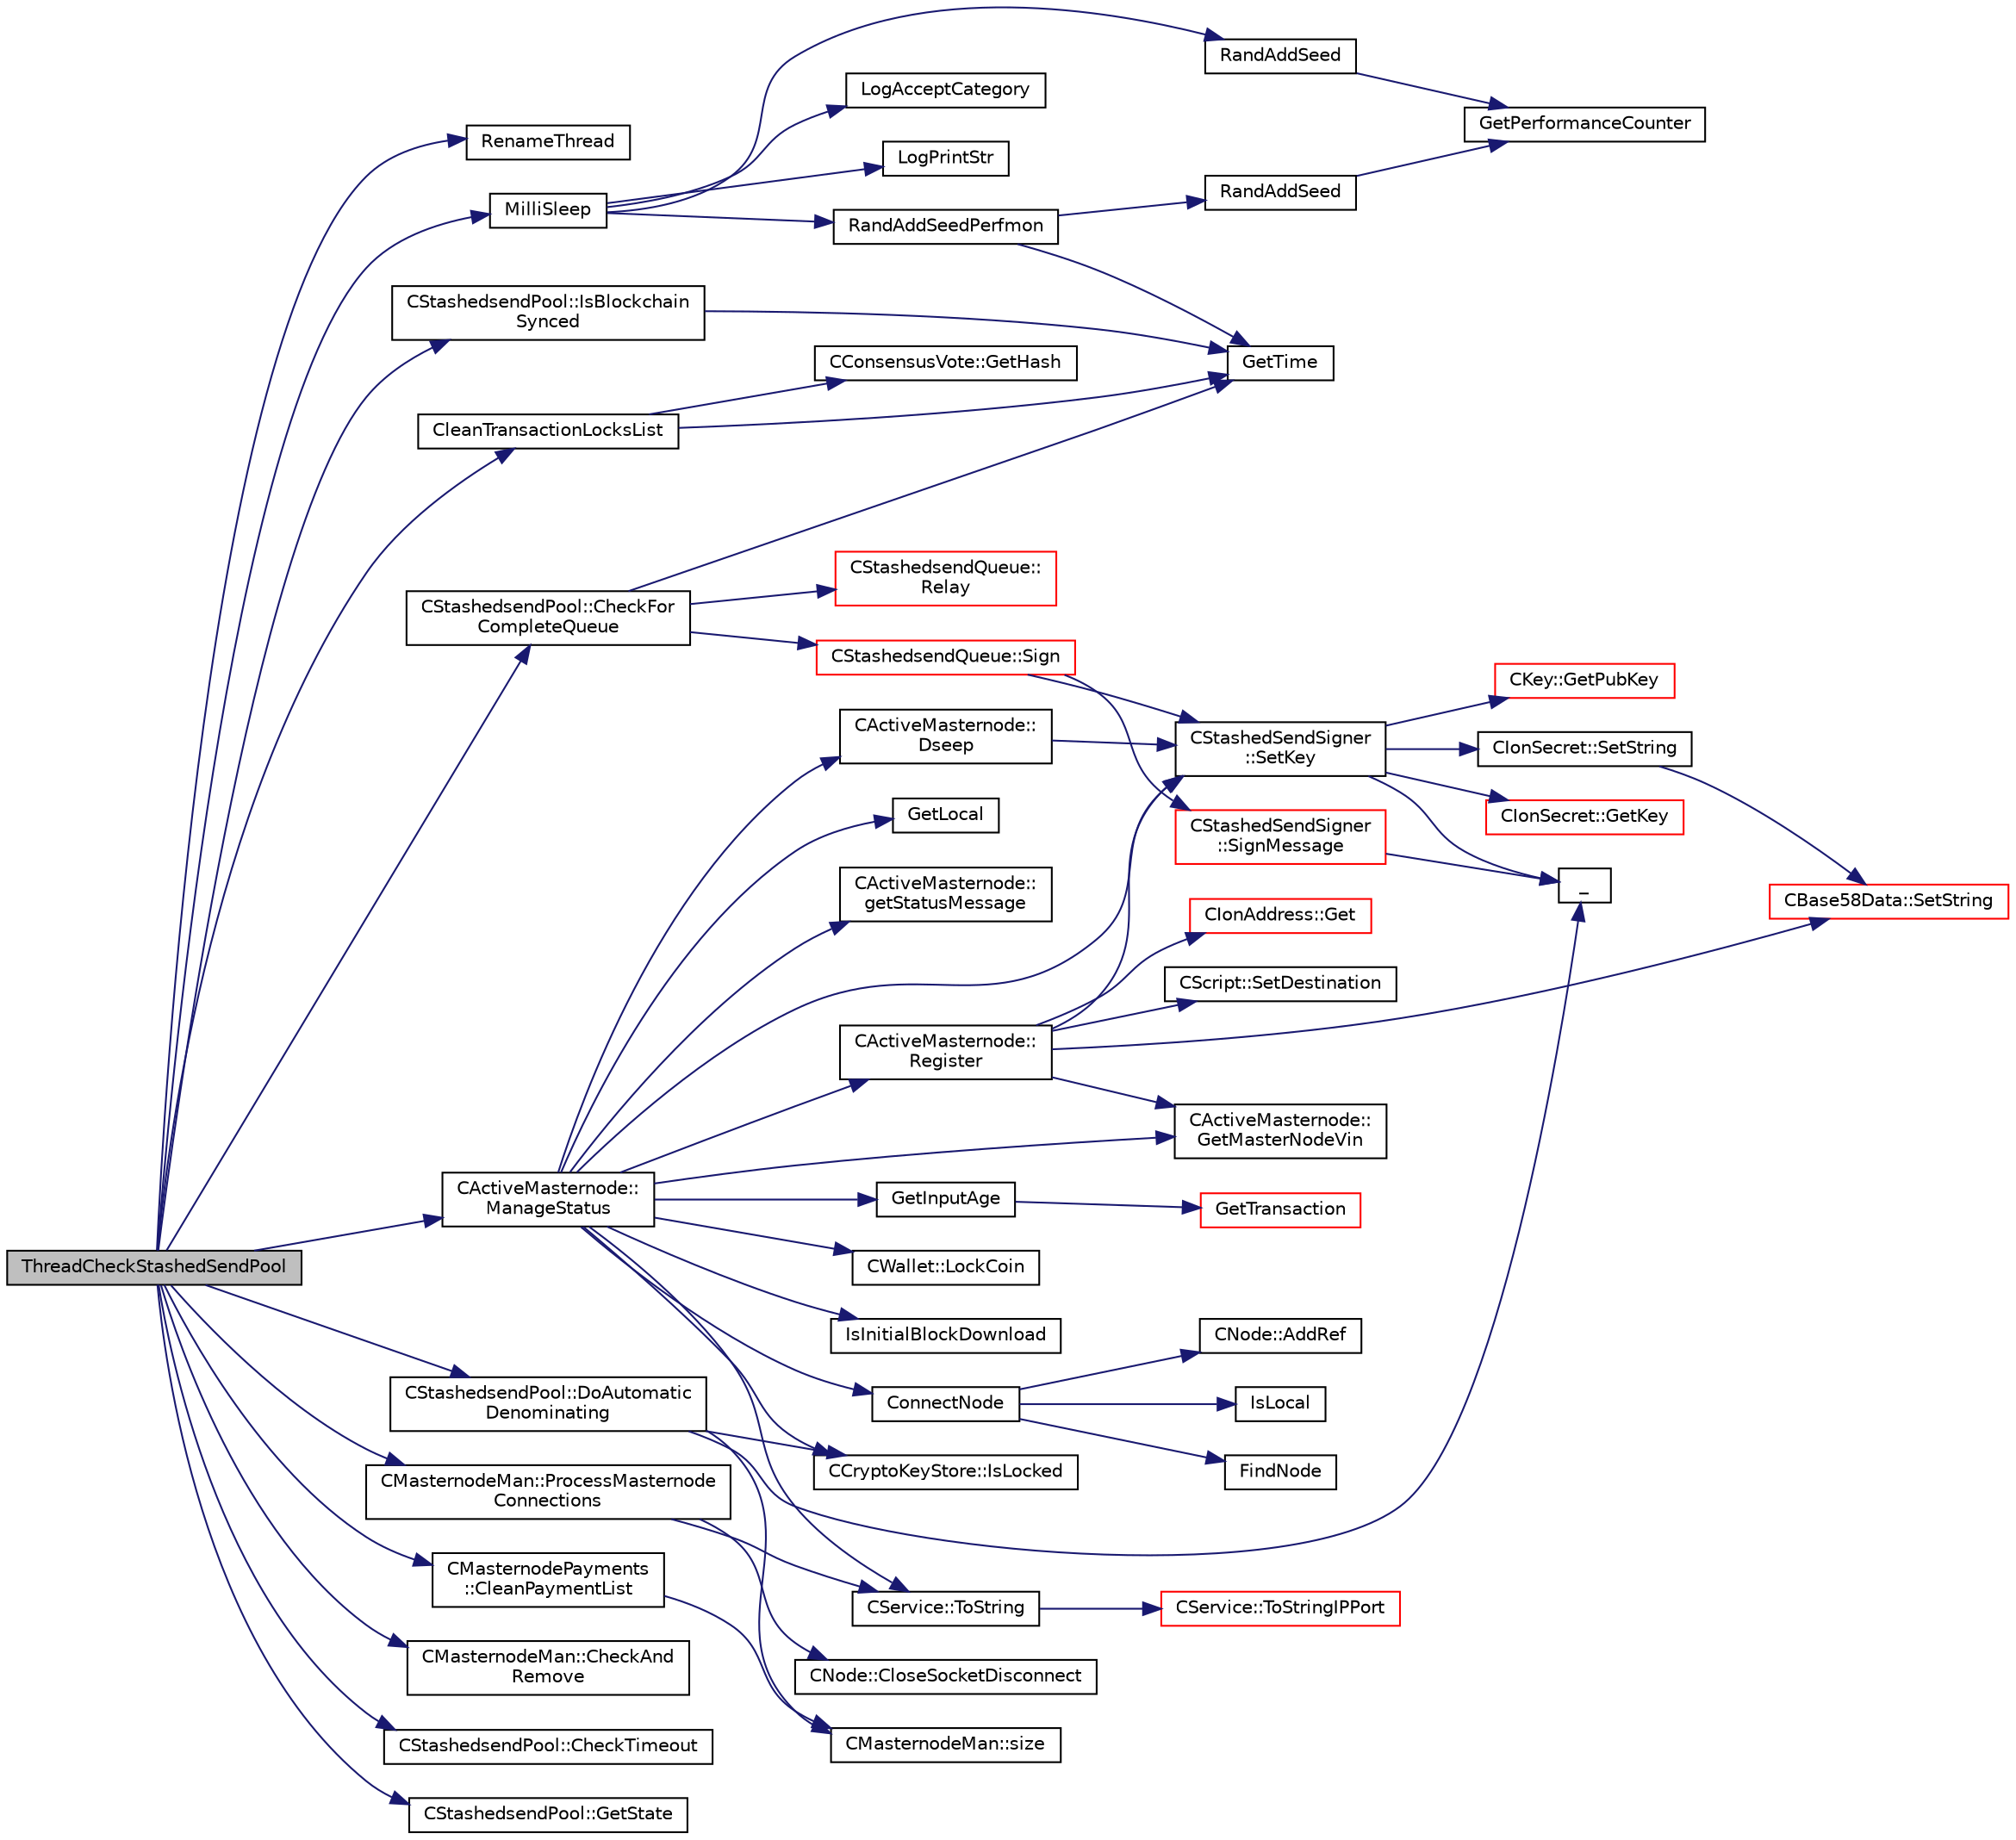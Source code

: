 digraph "ThreadCheckStashedSendPool"
{
  edge [fontname="Helvetica",fontsize="10",labelfontname="Helvetica",labelfontsize="10"];
  node [fontname="Helvetica",fontsize="10",shape=record];
  rankdir="LR";
  Node0 [label="ThreadCheckStashedSendPool",height=0.2,width=0.4,color="black", fillcolor="grey75", style="filled", fontcolor="black"];
  Node0 -> Node1 [color="midnightblue",fontsize="10",style="solid",fontname="Helvetica"];
  Node1 [label="RenameThread",height=0.2,width=0.4,color="black", fillcolor="white", style="filled",URL="$df/d2d/util_8cpp.html#a85fc1244e0bd3c91ee7a1c05ed10ebbb"];
  Node0 -> Node2 [color="midnightblue",fontsize="10",style="solid",fontname="Helvetica"];
  Node2 [label="MilliSleep",height=0.2,width=0.4,color="black", fillcolor="white", style="filled",URL="$d8/d3c/util_8h.html#ac635182d3e845eda4af4fa5ab31609da"];
  Node2 -> Node3 [color="midnightblue",fontsize="10",style="solid",fontname="Helvetica"];
  Node3 [label="RandAddSeed",height=0.2,width=0.4,color="black", fillcolor="white", style="filled",URL="$d8/d3c/util_8h.html#ab699fbdf803610a4e2060fd87787f7e0"];
  Node3 -> Node4 [color="midnightblue",fontsize="10",style="solid",fontname="Helvetica"];
  Node4 [label="GetPerformanceCounter",height=0.2,width=0.4,color="black", fillcolor="white", style="filled",URL="$d8/d3c/util_8h.html#acd4d9988b9bb3f31fddf72a34b2bc37f"];
  Node2 -> Node5 [color="midnightblue",fontsize="10",style="solid",fontname="Helvetica"];
  Node5 [label="RandAddSeedPerfmon",height=0.2,width=0.4,color="black", fillcolor="white", style="filled",URL="$d8/d3c/util_8h.html#a786af12a87491f8dc24351d93b9833b6"];
  Node5 -> Node6 [color="midnightblue",fontsize="10",style="solid",fontname="Helvetica"];
  Node6 [label="RandAddSeed",height=0.2,width=0.4,color="black", fillcolor="white", style="filled",URL="$df/d2d/util_8cpp.html#ab699fbdf803610a4e2060fd87787f7e0"];
  Node6 -> Node4 [color="midnightblue",fontsize="10",style="solid",fontname="Helvetica"];
  Node5 -> Node7 [color="midnightblue",fontsize="10",style="solid",fontname="Helvetica"];
  Node7 [label="GetTime",height=0.2,width=0.4,color="black", fillcolor="white", style="filled",URL="$df/d2d/util_8cpp.html#a46fac5fba8ba905b5f9acb364f5d8c6f"];
  Node2 -> Node8 [color="midnightblue",fontsize="10",style="solid",fontname="Helvetica"];
  Node8 [label="LogAcceptCategory",height=0.2,width=0.4,color="black", fillcolor="white", style="filled",URL="$d8/d3c/util_8h.html#a343d2a13efe00125f78d25dafb0a8d98"];
  Node2 -> Node9 [color="midnightblue",fontsize="10",style="solid",fontname="Helvetica"];
  Node9 [label="LogPrintStr",height=0.2,width=0.4,color="black", fillcolor="white", style="filled",URL="$d8/d3c/util_8h.html#afd4c3002b2797c0560adddb6af3ca1da"];
  Node0 -> Node10 [color="midnightblue",fontsize="10",style="solid",fontname="Helvetica"];
  Node10 [label="CStashedsendPool::IsBlockchain\lSynced",height=0.2,width=0.4,color="black", fillcolor="white", style="filled",URL="$dd/d8a/class_c_stashedsend_pool.html#ac16a6c8b1f65273204453d723423acf9",tooltip="from masternode-sync.h "];
  Node10 -> Node7 [color="midnightblue",fontsize="10",style="solid",fontname="Helvetica"];
  Node0 -> Node11 [color="midnightblue",fontsize="10",style="solid",fontname="Helvetica"];
  Node11 [label="CActiveMasternode::\lManageStatus",height=0.2,width=0.4,color="black", fillcolor="white", style="filled",URL="$d9/d29/class_c_active_masternode.html#a8004b3b2100da7dcfedbd1e959633e51"];
  Node11 -> Node12 [color="midnightblue",fontsize="10",style="solid",fontname="Helvetica"];
  Node12 [label="IsInitialBlockDownload",height=0.2,width=0.4,color="black", fillcolor="white", style="filled",URL="$df/d0a/main_8cpp.html#a5edcd96316574fd4a7f3ae0922a5cfd6",tooltip="Check whether we are doing an initial block download (synchronizing from disk or network) ..."];
  Node11 -> Node13 [color="midnightblue",fontsize="10",style="solid",fontname="Helvetica"];
  Node13 [label="GetLocal",height=0.2,width=0.4,color="black", fillcolor="white", style="filled",URL="$dd/d84/net_8cpp.html#a51605827c953a7843f9b165eada26857"];
  Node11 -> Node14 [color="midnightblue",fontsize="10",style="solid",fontname="Helvetica"];
  Node14 [label="CActiveMasternode::\lgetStatusMessage",height=0.2,width=0.4,color="black", fillcolor="white", style="filled",URL="$d9/d29/class_c_active_masternode.html#a7d3acded543474384539b18aa9c08099"];
  Node11 -> Node15 [color="midnightblue",fontsize="10",style="solid",fontname="Helvetica"];
  Node15 [label="CService::ToString",height=0.2,width=0.4,color="black", fillcolor="white", style="filled",URL="$d3/dcc/class_c_service.html#a225473158bc07c87a6a862160d73cfea"];
  Node15 -> Node16 [color="midnightblue",fontsize="10",style="solid",fontname="Helvetica"];
  Node16 [label="CService::ToStringIPPort",height=0.2,width=0.4,color="red", fillcolor="white", style="filled",URL="$d3/dcc/class_c_service.html#a224204c838b12eeb49ca7eabe6f75004"];
  Node11 -> Node30 [color="midnightblue",fontsize="10",style="solid",fontname="Helvetica"];
  Node30 [label="ConnectNode",height=0.2,width=0.4,color="black", fillcolor="white", style="filled",URL="$dd/d84/net_8cpp.html#abd8cb3f96f11637f9e7f67aac9b783e8"];
  Node30 -> Node31 [color="midnightblue",fontsize="10",style="solid",fontname="Helvetica"];
  Node31 [label="IsLocal",height=0.2,width=0.4,color="black", fillcolor="white", style="filled",URL="$dd/d84/net_8cpp.html#a16fa1bd4d34c4c29c90903fc3cdf7517",tooltip="check whether a given address is potentially local "];
  Node30 -> Node32 [color="midnightblue",fontsize="10",style="solid",fontname="Helvetica"];
  Node32 [label="FindNode",height=0.2,width=0.4,color="black", fillcolor="white", style="filled",URL="$dd/d84/net_8cpp.html#a66a7371d8e724cac0b4495169cdf2859"];
  Node30 -> Node33 [color="midnightblue",fontsize="10",style="solid",fontname="Helvetica"];
  Node33 [label="CNode::AddRef",height=0.2,width=0.4,color="black", fillcolor="white", style="filled",URL="$d1/d64/class_c_node.html#afb65ed679f7bda59aab89e0f5afae292"];
  Node11 -> Node34 [color="midnightblue",fontsize="10",style="solid",fontname="Helvetica"];
  Node34 [label="CCryptoKeyStore::IsLocked",height=0.2,width=0.4,color="black", fillcolor="white", style="filled",URL="$db/dad/class_c_crypto_key_store.html#a52919fa284a3aa10f1b4bd6018b6dbee"];
  Node11 -> Node35 [color="midnightblue",fontsize="10",style="solid",fontname="Helvetica"];
  Node35 [label="CActiveMasternode::\lGetMasterNodeVin",height=0.2,width=0.4,color="black", fillcolor="white", style="filled",URL="$d9/d29/class_c_active_masternode.html#af9f32ec3d13b161d6a89839dab17b154"];
  Node11 -> Node36 [color="midnightblue",fontsize="10",style="solid",fontname="Helvetica"];
  Node36 [label="GetInputAge",height=0.2,width=0.4,color="black", fillcolor="white", style="filled",URL="$df/d0a/main_8cpp.html#ae137d76bbcaf8d65fab905889b504e26"];
  Node36 -> Node37 [color="midnightblue",fontsize="10",style="solid",fontname="Helvetica"];
  Node37 [label="GetTransaction",height=0.2,width=0.4,color="red", fillcolor="white", style="filled",URL="$df/d0a/main_8cpp.html#a7d2a4633e4e0e8e4cb9c881d45a496b5"];
  Node11 -> Node47 [color="midnightblue",fontsize="10",style="solid",fontname="Helvetica"];
  Node47 [label="CWallet::LockCoin",height=0.2,width=0.4,color="black", fillcolor="white", style="filled",URL="$d2/de5/class_c_wallet.html#a2be3aa26d84c79bdcabb41c6b3fe0e0f"];
  Node11 -> Node48 [color="midnightblue",fontsize="10",style="solid",fontname="Helvetica"];
  Node48 [label="CStashedSendSigner\l::SetKey",height=0.2,width=0.4,color="black", fillcolor="white", style="filled",URL="$da/d0a/class_c_stashed_send_signer.html#a706eb86a74431f151080cb9e466fe6ce",tooltip="Set the private/public key values, returns true if successful. "];
  Node48 -> Node49 [color="midnightblue",fontsize="10",style="solid",fontname="Helvetica"];
  Node49 [label="CIonSecret::SetString",height=0.2,width=0.4,color="black", fillcolor="white", style="filled",URL="$d3/d88/class_c_ion_secret.html#a0b279b6a41b2992fae7d3f70f7977f1c"];
  Node49 -> Node50 [color="midnightblue",fontsize="10",style="solid",fontname="Helvetica"];
  Node50 [label="CBase58Data::SetString",height=0.2,width=0.4,color="red", fillcolor="white", style="filled",URL="$d2/d08/class_c_base58_data.html#a250fa3bc97d03c7d87de5485c8b49b57"];
  Node48 -> Node55 [color="midnightblue",fontsize="10",style="solid",fontname="Helvetica"];
  Node55 [label="_",height=0.2,width=0.4,color="black", fillcolor="white", style="filled",URL="$d9/d6d/ui__interface_8h.html#aad133bb6103b53cebf03fd01e2f11ba1",tooltip="Translation function: Call Translate signal on UI interface, which returns a boost::optional result..."];
  Node48 -> Node56 [color="midnightblue",fontsize="10",style="solid",fontname="Helvetica"];
  Node56 [label="CIonSecret::GetKey",height=0.2,width=0.4,color="red", fillcolor="white", style="filled",URL="$d3/d88/class_c_ion_secret.html#a5220650629f8d852bd6cffeec00df235"];
  Node48 -> Node60 [color="midnightblue",fontsize="10",style="solid",fontname="Helvetica"];
  Node60 [label="CKey::GetPubKey",height=0.2,width=0.4,color="red", fillcolor="white", style="filled",URL="$d2/d63/class_c_key.html#aa1085c59603a62db6ec776300f250337"];
  Node11 -> Node67 [color="midnightblue",fontsize="10",style="solid",fontname="Helvetica"];
  Node67 [label="CActiveMasternode::\lRegister",height=0.2,width=0.4,color="black", fillcolor="white", style="filled",URL="$d9/d29/class_c_active_masternode.html#aacd8f048772ab4f9908c11d29727063d",tooltip="Register remote Masternode. "];
  Node67 -> Node48 [color="midnightblue",fontsize="10",style="solid",fontname="Helvetica"];
  Node67 -> Node35 [color="midnightblue",fontsize="10",style="solid",fontname="Helvetica"];
  Node67 -> Node50 [color="midnightblue",fontsize="10",style="solid",fontname="Helvetica"];
  Node67 -> Node68 [color="midnightblue",fontsize="10",style="solid",fontname="Helvetica"];
  Node68 [label="CScript::SetDestination",height=0.2,width=0.4,color="black", fillcolor="white", style="filled",URL="$d9/d4b/class_c_script.html#ad1b5a9077241aa06116040c4f1b7c31e"];
  Node67 -> Node69 [color="midnightblue",fontsize="10",style="solid",fontname="Helvetica"];
  Node69 [label="CIonAddress::Get",height=0.2,width=0.4,color="red", fillcolor="white", style="filled",URL="$d1/de4/class_c_ion_address.html#aa70f9899f0a3cf37e4a87483db5cf99d"];
  Node11 -> Node71 [color="midnightblue",fontsize="10",style="solid",fontname="Helvetica"];
  Node71 [label="CActiveMasternode::\lDseep",height=0.2,width=0.4,color="black", fillcolor="white", style="filled",URL="$d9/d29/class_c_active_masternode.html#af217e0c05aee3315421a8760db6a7a6c"];
  Node71 -> Node48 [color="midnightblue",fontsize="10",style="solid",fontname="Helvetica"];
  Node0 -> Node72 [color="midnightblue",fontsize="10",style="solid",fontname="Helvetica"];
  Node72 [label="CMasternodeMan::CheckAnd\lRemove",height=0.2,width=0.4,color="black", fillcolor="white", style="filled",URL="$dc/d6b/class_c_masternode_man.html#a80d8c81259d9b7ae0d337c93d1291550"];
  Node0 -> Node73 [color="midnightblue",fontsize="10",style="solid",fontname="Helvetica"];
  Node73 [label="CMasternodeMan::ProcessMasternode\lConnections",height=0.2,width=0.4,color="black", fillcolor="white", style="filled",URL="$dc/d6b/class_c_masternode_man.html#ad8a9994f53e2d6385b8caba4cd5ee4b9"];
  Node73 -> Node15 [color="midnightblue",fontsize="10",style="solid",fontname="Helvetica"];
  Node73 -> Node74 [color="midnightblue",fontsize="10",style="solid",fontname="Helvetica"];
  Node74 [label="CNode::CloseSocketDisconnect",height=0.2,width=0.4,color="black", fillcolor="white", style="filled",URL="$d1/d64/class_c_node.html#a63a6091a0b0fc0987d9436e1ec708423"];
  Node0 -> Node75 [color="midnightblue",fontsize="10",style="solid",fontname="Helvetica"];
  Node75 [label="CMasternodePayments\l::CleanPaymentList",height=0.2,width=0.4,color="black", fillcolor="white", style="filled",URL="$dc/d9a/class_c_masternode_payments.html#a386648607692fe65b9a42c0692da033d"];
  Node75 -> Node76 [color="midnightblue",fontsize="10",style="solid",fontname="Helvetica"];
  Node76 [label="CMasternodeMan::size",height=0.2,width=0.4,color="black", fillcolor="white", style="filled",URL="$dc/d6b/class_c_masternode_man.html#a794ebfab7b09b51619a14d07306d817e"];
  Node0 -> Node77 [color="midnightblue",fontsize="10",style="solid",fontname="Helvetica"];
  Node77 [label="CleanTransactionLocksList",height=0.2,width=0.4,color="black", fillcolor="white", style="filled",URL="$db/d72/instantx_8cpp.html#afede7ddd9c324103f27d52a2a3b75b1c"];
  Node77 -> Node7 [color="midnightblue",fontsize="10",style="solid",fontname="Helvetica"];
  Node77 -> Node78 [color="midnightblue",fontsize="10",style="solid",fontname="Helvetica"];
  Node78 [label="CConsensusVote::GetHash",height=0.2,width=0.4,color="black", fillcolor="white", style="filled",URL="$dc/da2/class_c_consensus_vote.html#a1bf097f2b12e5a77969bc489a6508399"];
  Node0 -> Node79 [color="midnightblue",fontsize="10",style="solid",fontname="Helvetica"];
  Node79 [label="CStashedsendPool::CheckTimeout",height=0.2,width=0.4,color="black", fillcolor="white", style="filled",URL="$dd/d8a/class_c_stashedsend_pool.html#a7dce210797c3c963dc7223b360818b64"];
  Node0 -> Node80 [color="midnightblue",fontsize="10",style="solid",fontname="Helvetica"];
  Node80 [label="CStashedsendPool::CheckFor\lCompleteQueue",height=0.2,width=0.4,color="black", fillcolor="white", style="filled",URL="$dd/d8a/class_c_stashedsend_pool.html#a46fd3f0fc3671683518cd090b25c97d7"];
  Node80 -> Node7 [color="midnightblue",fontsize="10",style="solid",fontname="Helvetica"];
  Node80 -> Node81 [color="midnightblue",fontsize="10",style="solid",fontname="Helvetica"];
  Node81 [label="CStashedsendQueue::Sign",height=0.2,width=0.4,color="red", fillcolor="white", style="filled",URL="$dd/d34/class_c_stashedsend_queue.html#a781354a3071b29fbf76df2353919933c",tooltip="Sign this Stashedsend transaction. "];
  Node81 -> Node48 [color="midnightblue",fontsize="10",style="solid",fontname="Helvetica"];
  Node81 -> Node82 [color="midnightblue",fontsize="10",style="solid",fontname="Helvetica"];
  Node82 [label="CStashedSendSigner\l::SignMessage",height=0.2,width=0.4,color="red", fillcolor="white", style="filled",URL="$da/d0a/class_c_stashed_send_signer.html#a3a9275044c94eabef7ed9c2fdf35d2f6",tooltip="Sign the message, returns true if successful. "];
  Node82 -> Node55 [color="midnightblue",fontsize="10",style="solid",fontname="Helvetica"];
  Node80 -> Node97 [color="midnightblue",fontsize="10",style="solid",fontname="Helvetica"];
  Node97 [label="CStashedsendQueue::\lRelay",height=0.2,width=0.4,color="red", fillcolor="white", style="filled",URL="$dd/d34/class_c_stashedsend_queue.html#a09556c9ce4afb98f472edcd74dec575a"];
  Node0 -> Node99 [color="midnightblue",fontsize="10",style="solid",fontname="Helvetica"];
  Node99 [label="CStashedsendPool::GetState",height=0.2,width=0.4,color="black", fillcolor="white", style="filled",URL="$dd/d8a/class_c_stashedsend_pool.html#a8495972549755a6095fe93a8d437e610"];
  Node0 -> Node100 [color="midnightblue",fontsize="10",style="solid",fontname="Helvetica"];
  Node100 [label="CStashedsendPool::DoAutomatic\lDenominating",height=0.2,width=0.4,color="black", fillcolor="white", style="filled",URL="$dd/d8a/class_c_stashedsend_pool.html#a21f19df4854af34c8f89187c768a524f",tooltip="Passively run Stashedsend in the background according to the configuration in settings (only for QT) ..."];
  Node100 -> Node55 [color="midnightblue",fontsize="10",style="solid",fontname="Helvetica"];
  Node100 -> Node34 [color="midnightblue",fontsize="10",style="solid",fontname="Helvetica"];
  Node100 -> Node76 [color="midnightblue",fontsize="10",style="solid",fontname="Helvetica"];
}
